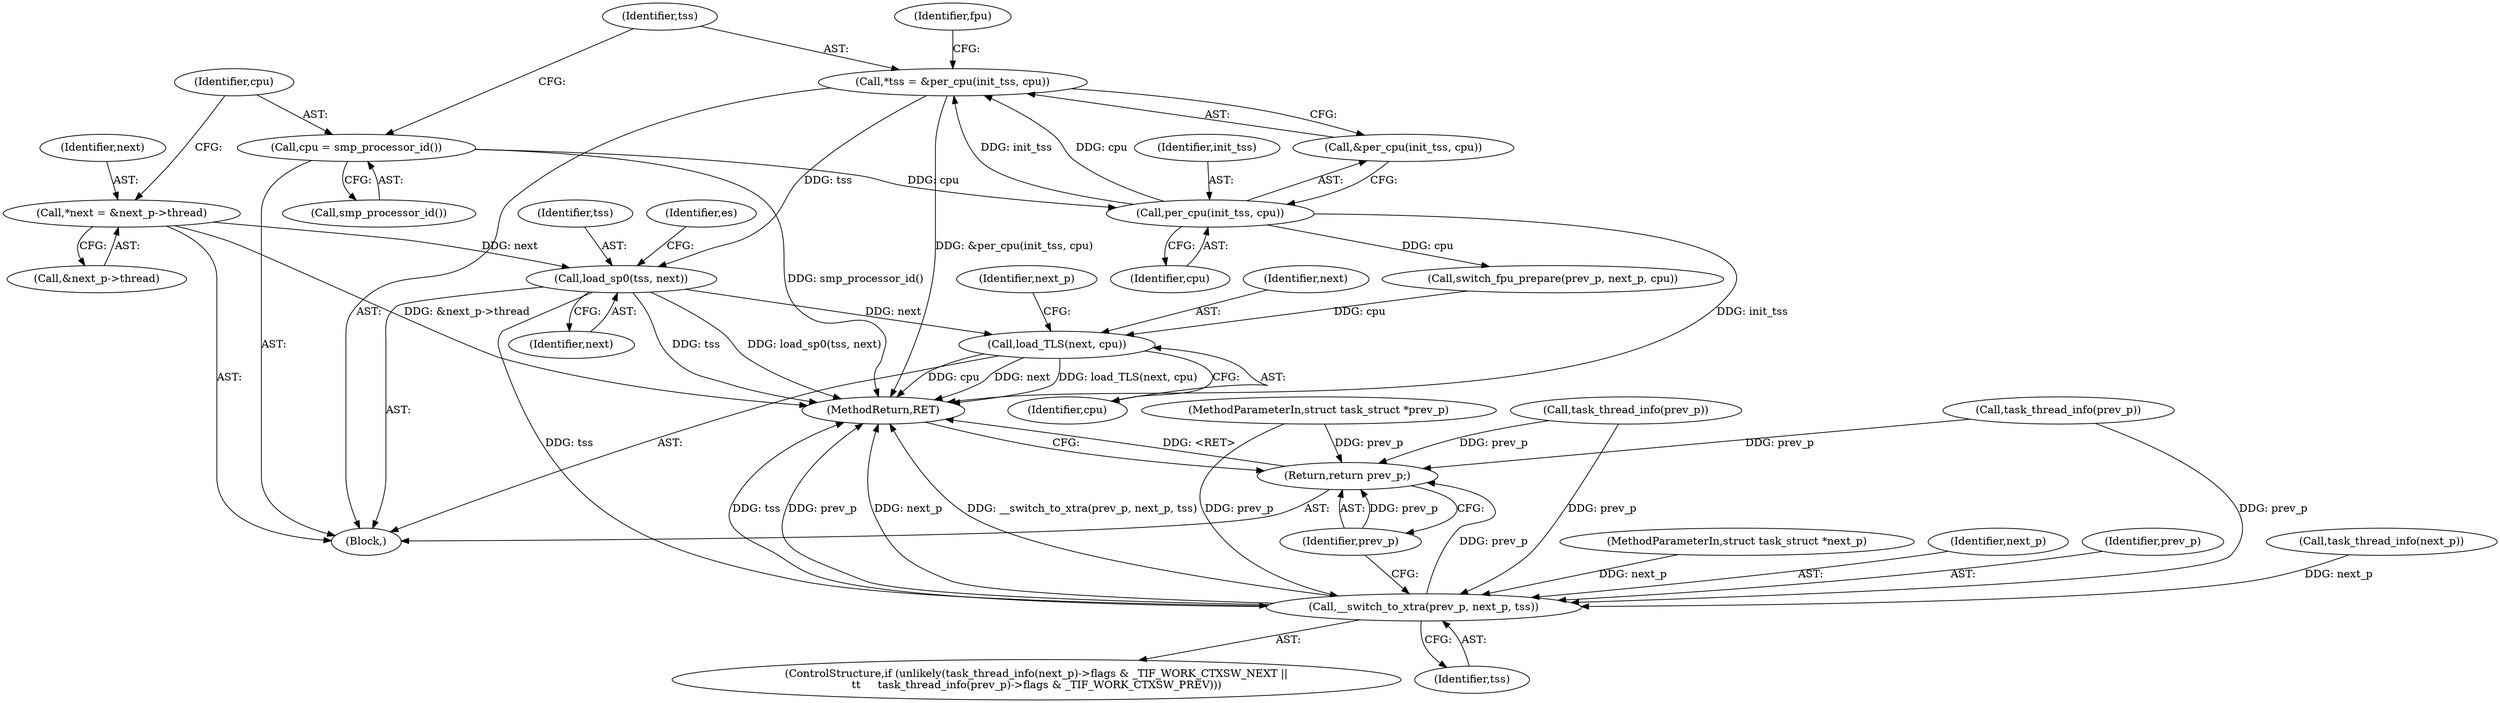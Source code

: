 digraph "0_linux_f647d7c155f069c1a068030255c300663516420e@pointer" {
"1000148" [label="(Call,load_sp0(tss, next))"];
"1000133" [label="(Call,*tss = &per_cpu(init_tss, cpu))"];
"1000136" [label="(Call,per_cpu(init_tss, cpu))"];
"1000129" [label="(Call,cpu = smp_processor_id())"];
"1000122" [label="(Call,*next = &next_p->thread)"];
"1000195" [label="(Call,load_TLS(next, cpu))"];
"1000330" [label="(Call,__switch_to_xtra(prev_p, next_p, tss))"];
"1000334" [label="(Return,return prev_p;)"];
"1000315" [label="(ControlStructure,if (unlikely(task_thread_info(next_p)->flags & _TIF_WORK_CTXSW_NEXT ||\n\t\t     task_thread_info(prev_p)->flags & _TIF_WORK_CTXSW_PREV)))"];
"1000149" [label="(Identifier,tss)"];
"1000294" [label="(Call,task_thread_info(prev_p))"];
"1000335" [label="(Identifier,prev_p)"];
"1000137" [label="(Identifier,init_tss)"];
"1000124" [label="(Call,&next_p->thread)"];
"1000130" [label="(Identifier,cpu)"];
"1000111" [label="(MethodParameterIn,struct task_struct *prev_p)"];
"1000330" [label="(Call,__switch_to_xtra(prev_p, next_p, tss))"];
"1000148" [label="(Call,load_sp0(tss, next))"];
"1000122" [label="(Call,*next = &next_p->thread)"];
"1000144" [label="(Call,switch_fpu_prepare(prev_p, next_p, cpu))"];
"1000150" [label="(Identifier,next)"];
"1000112" [label="(MethodParameterIn,struct task_struct *next_p)"];
"1000113" [label="(Block,)"];
"1000332" [label="(Identifier,next_p)"];
"1000196" [label="(Identifier,next)"];
"1000135" [label="(Call,&per_cpu(init_tss, cpu))"];
"1000331" [label="(Identifier,prev_p)"];
"1000336" [label="(MethodReturn,RET)"];
"1000326" [label="(Call,task_thread_info(prev_p))"];
"1000199" [label="(Identifier,next_p)"];
"1000334" [label="(Return,return prev_p;)"];
"1000195" [label="(Call,load_TLS(next, cpu))"];
"1000143" [label="(Identifier,fpu)"];
"1000136" [label="(Call,per_cpu(init_tss, cpu))"];
"1000333" [label="(Identifier,tss)"];
"1000131" [label="(Call,smp_processor_id())"];
"1000133" [label="(Call,*tss = &per_cpu(init_tss, cpu))"];
"1000152" [label="(Identifier,es)"];
"1000134" [label="(Identifier,tss)"];
"1000138" [label="(Identifier,cpu)"];
"1000320" [label="(Call,task_thread_info(next_p))"];
"1000123" [label="(Identifier,next)"];
"1000197" [label="(Identifier,cpu)"];
"1000129" [label="(Call,cpu = smp_processor_id())"];
"1000148" -> "1000113"  [label="AST: "];
"1000148" -> "1000150"  [label="CFG: "];
"1000149" -> "1000148"  [label="AST: "];
"1000150" -> "1000148"  [label="AST: "];
"1000152" -> "1000148"  [label="CFG: "];
"1000148" -> "1000336"  [label="DDG: tss"];
"1000148" -> "1000336"  [label="DDG: load_sp0(tss, next)"];
"1000133" -> "1000148"  [label="DDG: tss"];
"1000122" -> "1000148"  [label="DDG: next"];
"1000148" -> "1000195"  [label="DDG: next"];
"1000148" -> "1000330"  [label="DDG: tss"];
"1000133" -> "1000113"  [label="AST: "];
"1000133" -> "1000135"  [label="CFG: "];
"1000134" -> "1000133"  [label="AST: "];
"1000135" -> "1000133"  [label="AST: "];
"1000143" -> "1000133"  [label="CFG: "];
"1000133" -> "1000336"  [label="DDG: &per_cpu(init_tss, cpu)"];
"1000136" -> "1000133"  [label="DDG: init_tss"];
"1000136" -> "1000133"  [label="DDG: cpu"];
"1000136" -> "1000135"  [label="AST: "];
"1000136" -> "1000138"  [label="CFG: "];
"1000137" -> "1000136"  [label="AST: "];
"1000138" -> "1000136"  [label="AST: "];
"1000135" -> "1000136"  [label="CFG: "];
"1000136" -> "1000336"  [label="DDG: init_tss"];
"1000129" -> "1000136"  [label="DDG: cpu"];
"1000136" -> "1000144"  [label="DDG: cpu"];
"1000129" -> "1000113"  [label="AST: "];
"1000129" -> "1000131"  [label="CFG: "];
"1000130" -> "1000129"  [label="AST: "];
"1000131" -> "1000129"  [label="AST: "];
"1000134" -> "1000129"  [label="CFG: "];
"1000129" -> "1000336"  [label="DDG: smp_processor_id()"];
"1000122" -> "1000113"  [label="AST: "];
"1000122" -> "1000124"  [label="CFG: "];
"1000123" -> "1000122"  [label="AST: "];
"1000124" -> "1000122"  [label="AST: "];
"1000130" -> "1000122"  [label="CFG: "];
"1000122" -> "1000336"  [label="DDG: &next_p->thread"];
"1000195" -> "1000113"  [label="AST: "];
"1000195" -> "1000197"  [label="CFG: "];
"1000196" -> "1000195"  [label="AST: "];
"1000197" -> "1000195"  [label="AST: "];
"1000199" -> "1000195"  [label="CFG: "];
"1000195" -> "1000336"  [label="DDG: load_TLS(next, cpu)"];
"1000195" -> "1000336"  [label="DDG: cpu"];
"1000195" -> "1000336"  [label="DDG: next"];
"1000144" -> "1000195"  [label="DDG: cpu"];
"1000330" -> "1000315"  [label="AST: "];
"1000330" -> "1000333"  [label="CFG: "];
"1000331" -> "1000330"  [label="AST: "];
"1000332" -> "1000330"  [label="AST: "];
"1000333" -> "1000330"  [label="AST: "];
"1000335" -> "1000330"  [label="CFG: "];
"1000330" -> "1000336"  [label="DDG: prev_p"];
"1000330" -> "1000336"  [label="DDG: tss"];
"1000330" -> "1000336"  [label="DDG: next_p"];
"1000330" -> "1000336"  [label="DDG: __switch_to_xtra(prev_p, next_p, tss)"];
"1000294" -> "1000330"  [label="DDG: prev_p"];
"1000326" -> "1000330"  [label="DDG: prev_p"];
"1000111" -> "1000330"  [label="DDG: prev_p"];
"1000320" -> "1000330"  [label="DDG: next_p"];
"1000112" -> "1000330"  [label="DDG: next_p"];
"1000330" -> "1000334"  [label="DDG: prev_p"];
"1000334" -> "1000113"  [label="AST: "];
"1000334" -> "1000335"  [label="CFG: "];
"1000335" -> "1000334"  [label="AST: "];
"1000336" -> "1000334"  [label="CFG: "];
"1000334" -> "1000336"  [label="DDG: <RET>"];
"1000335" -> "1000334"  [label="DDG: prev_p"];
"1000294" -> "1000334"  [label="DDG: prev_p"];
"1000326" -> "1000334"  [label="DDG: prev_p"];
"1000111" -> "1000334"  [label="DDG: prev_p"];
}
